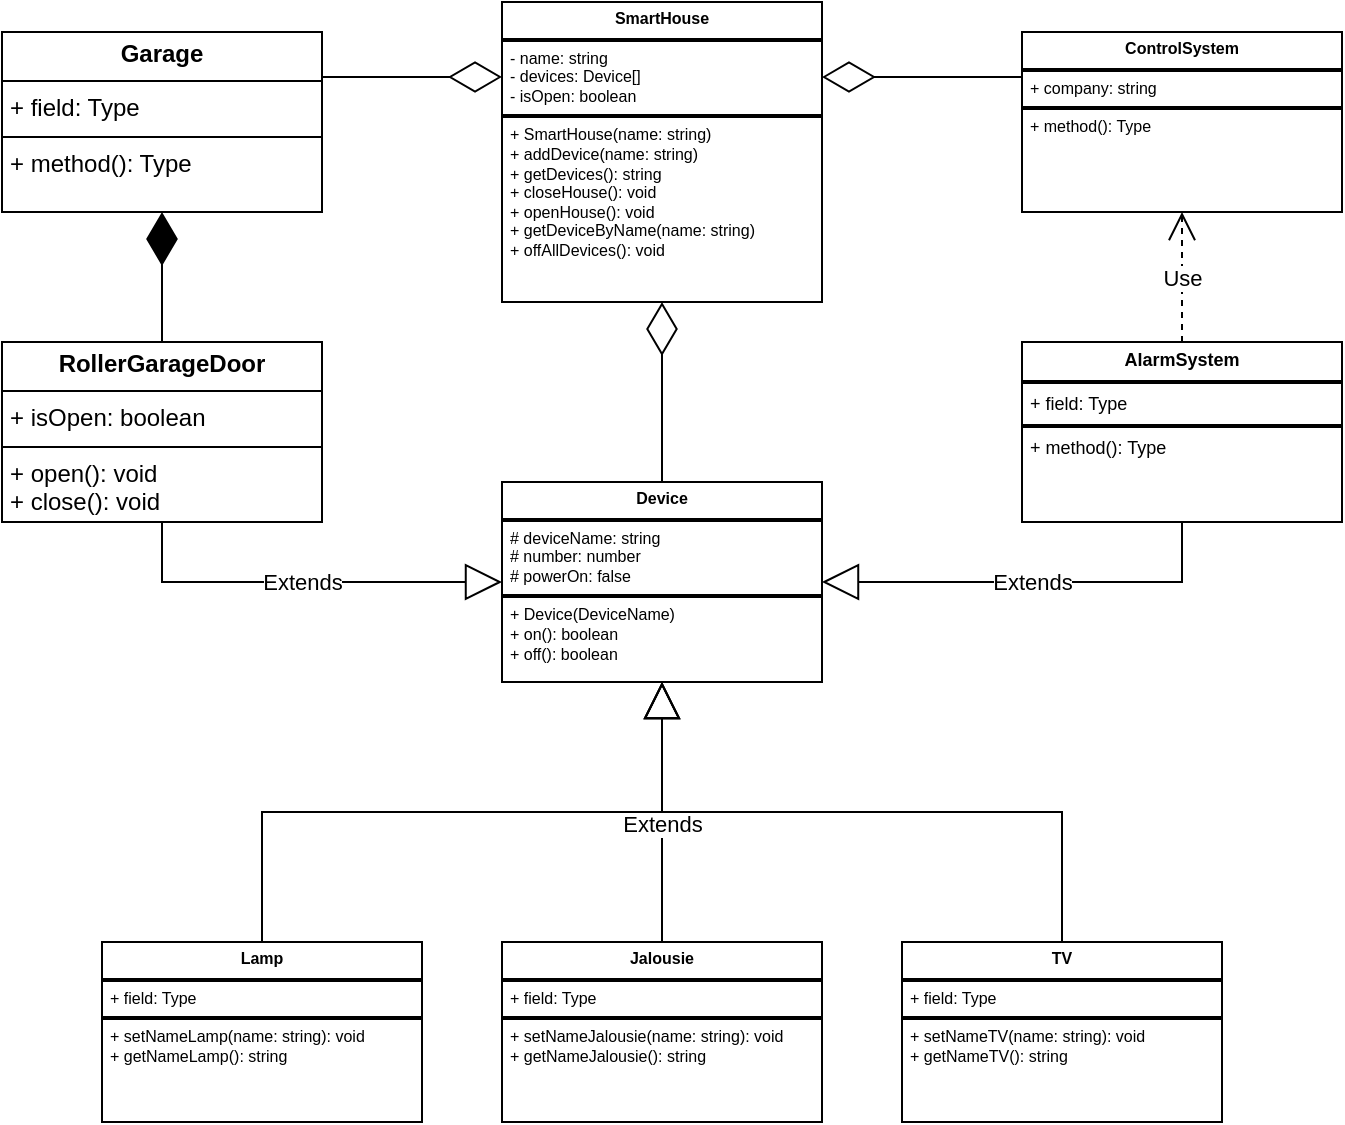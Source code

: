 <mxfile version="24.2.7" type="device">
  <diagram name="Страница — 1" id="bERqnaUpnix3Bu8-cO2g">
    <mxGraphModel dx="819" dy="454" grid="1" gridSize="10" guides="1" tooltips="1" connect="1" arrows="1" fold="1" page="1" pageScale="1" pageWidth="827" pageHeight="1169" background="#FFFFFF" math="0" shadow="0">
      <root>
        <mxCell id="0" />
        <mxCell id="1" parent="0" />
        <mxCell id="8Muu9q0Q0DCxU8LPVgdl-43" value="&lt;p style=&quot;margin: 4px 0px 0px; text-align: center; font-size: 8px;&quot;&gt;&lt;b style=&quot;font-size: 8px;&quot;&gt;SmartHouse&lt;/b&gt;&lt;/p&gt;&lt;hr style=&quot;border-style: solid; font-size: 8px;&quot;&gt;&lt;p style=&quot;margin: 0px 0px 0px 4px; font-size: 8px;&quot;&gt;&lt;font style=&quot;font-size: 8px;&quot;&gt;- name: string&lt;/font&gt;&lt;/p&gt;&lt;p style=&quot;margin: 0px 0px 0px 4px; font-size: 8px;&quot;&gt;&lt;font style=&quot;font-size: 8px;&quot;&gt;- devices: Device[]&lt;/font&gt;&lt;/p&gt;&lt;p style=&quot;margin: 0px 0px 0px 4px; font-size: 8px;&quot;&gt;&lt;font style=&quot;font-size: 8px;&quot;&gt;- isOpen: boolean&lt;/font&gt;&lt;/p&gt;&lt;hr style=&quot;border-style: solid; font-size: 8px;&quot;&gt;&lt;p style=&quot;margin: 0px 0px 0px 4px; font-size: 8px;&quot;&gt;+ SmartHouse(name: string)&lt;/p&gt;&lt;p style=&quot;margin: 0px 0px 0px 4px; font-size: 8px;&quot;&gt;+ addDevice(name: string)&lt;/p&gt;&lt;p style=&quot;margin: 0px 0px 0px 4px; font-size: 8px;&quot;&gt;+ getDevices(): string&lt;/p&gt;&lt;p style=&quot;margin: 0px 0px 0px 4px; font-size: 8px;&quot;&gt;+ closeHouse(): void&lt;/p&gt;&lt;p style=&quot;margin: 0px 0px 0px 4px; font-size: 8px;&quot;&gt;+ openHouse(): void&lt;/p&gt;&lt;p style=&quot;margin: 0px 0px 0px 4px; font-size: 8px;&quot;&gt;+ getDeviceByName(name: string)&lt;/p&gt;&lt;p style=&quot;margin: 0px 0px 0px 4px; font-size: 8px;&quot;&gt;+ offAllDevices(): void&lt;/p&gt;&lt;p style=&quot;margin: 0px 0px 0px 4px; font-size: 8px;&quot;&gt;&lt;br&gt;&lt;/p&gt;" style="verticalAlign=top;align=left;overflow=fill;html=1;whiteSpace=wrap;fillColor=none;fontSize=8;" vertex="1" parent="1">
          <mxGeometry x="350" y="230" width="160" height="150" as="geometry" />
        </mxCell>
        <mxCell id="8Muu9q0Q0DCxU8LPVgdl-45" value="&lt;p style=&quot;margin: 4px 0px 0px; text-align: center; font-size: 8px;&quot;&gt;&lt;b&gt;Device&lt;/b&gt;&lt;/p&gt;&lt;hr style=&quot;border-style: solid; font-size: 8px;&quot;&gt;&lt;p style=&quot;margin: 0px 0px 0px 4px; font-size: 8px;&quot;&gt;&lt;font style=&quot;font-size: 8px;&quot;&gt;# deviceName: string&lt;/font&gt;&lt;/p&gt;&lt;p style=&quot;margin: 0px 0px 0px 4px; font-size: 8px;&quot;&gt;&lt;font style=&quot;font-size: 8px;&quot;&gt;# number: number&lt;/font&gt;&lt;/p&gt;&lt;p style=&quot;margin: 0px 0px 0px 4px; font-size: 8px;&quot;&gt;&lt;font style=&quot;font-size: 8px;&quot;&gt;# powerOn: false&lt;/font&gt;&lt;span style=&quot;background-color: initial;&quot;&gt;&amp;nbsp;&lt;/span&gt;&lt;/p&gt;&lt;hr style=&quot;border-style: solid; font-size: 8px;&quot;&gt;&lt;p style=&quot;margin: 0px 0px 0px 4px; font-size: 8px;&quot;&gt;&lt;font style=&quot;font-size: 8px;&quot;&gt;+ Device(DeviceName)&lt;br&gt;+ on(): boolean&lt;/font&gt;&lt;/p&gt;&lt;p style=&quot;margin: 0px 0px 0px 4px; font-size: 8px;&quot;&gt;&lt;font style=&quot;font-size: 8px;&quot;&gt;+ off(): boolean&lt;/font&gt;&lt;/p&gt;&lt;p style=&quot;margin: 0px 0px 0px 4px; font-size: 8px;&quot;&gt;&lt;font style=&quot;font-size: 8px;&quot;&gt;&lt;br&gt;&lt;/font&gt;&lt;/p&gt;" style="verticalAlign=top;align=left;overflow=fill;html=1;whiteSpace=wrap;fillColor=none;fontSize=8;" vertex="1" parent="1">
          <mxGeometry x="350" y="470" width="160" height="100" as="geometry" />
        </mxCell>
        <mxCell id="8Muu9q0Q0DCxU8LPVgdl-51" value="&lt;p style=&quot;margin: 4px 0px 0px; text-align: center; font-size: 8px;&quot;&gt;&lt;b style=&quot;font-size: 8px;&quot;&gt;Jalousie&lt;/b&gt;&lt;/p&gt;&lt;hr style=&quot;border-style: solid; font-size: 8px;&quot;&gt;&lt;p style=&quot;margin: 0px 0px 0px 4px; font-size: 8px;&quot;&gt;+ field: Type&lt;/p&gt;&lt;hr style=&quot;border-style: solid; font-size: 8px;&quot;&gt;&lt;p style=&quot;margin: 0px 0px 0px 4px; font-size: 8px;&quot;&gt;+ setNameJalousie(name: string): void&lt;/p&gt;&lt;p style=&quot;margin: 0px 0px 0px 4px; font-size: 8px;&quot;&gt;+ getNameJalousie(): string&lt;br&gt;&lt;/p&gt;" style="verticalAlign=top;align=left;overflow=fill;html=1;whiteSpace=wrap;fillColor=none;fontSize=8;" vertex="1" parent="1">
          <mxGeometry x="350" y="700" width="160" height="90" as="geometry" />
        </mxCell>
        <mxCell id="8Muu9q0Q0DCxU8LPVgdl-52" value="&lt;p style=&quot;margin: 4px 0px 0px; text-align: center; font-size: 8px;&quot;&gt;&lt;b&gt;TV&lt;/b&gt;&lt;/p&gt;&lt;hr style=&quot;border-style: solid; font-size: 8px;&quot;&gt;&lt;p style=&quot;margin: 0px 0px 0px 4px; font-size: 8px;&quot;&gt;+ field: Type&lt;/p&gt;&lt;hr style=&quot;border-style: solid; font-size: 8px;&quot;&gt;&lt;p style=&quot;margin: 0px 0px 0px 4px; font-size: 8px;&quot;&gt;+ setNameTV(name: string): void&lt;/p&gt;&lt;p style=&quot;margin: 0px 0px 0px 4px; font-size: 8px;&quot;&gt;+ getNameTV(): string&lt;br&gt;&lt;/p&gt;" style="verticalAlign=top;align=left;overflow=fill;html=1;whiteSpace=wrap;fillColor=none;fontSize=8;" vertex="1" parent="1">
          <mxGeometry x="550" y="700" width="160" height="90" as="geometry" />
        </mxCell>
        <mxCell id="8Muu9q0Q0DCxU8LPVgdl-53" value="&lt;p style=&quot;margin: 4px 0px 0px; text-align: center; font-size: 8px;&quot;&gt;&lt;b style=&quot;font-size: 8px;&quot;&gt;Lamp&lt;/b&gt;&lt;/p&gt;&lt;hr style=&quot;border-style: solid; font-size: 8px;&quot;&gt;&lt;p style=&quot;margin: 0px 0px 0px 4px; font-size: 8px;&quot;&gt;+ field: Type&lt;/p&gt;&lt;hr style=&quot;border-style: solid; font-size: 8px;&quot;&gt;&lt;p style=&quot;margin: 0px 0px 0px 4px; font-size: 8px;&quot;&gt;+ setNameLamp(name: string): void&lt;/p&gt;&lt;p style=&quot;margin: 0px 0px 0px 4px; font-size: 8px;&quot;&gt;+ getNameLamp(): string&lt;br&gt;&lt;/p&gt;" style="verticalAlign=top;align=left;overflow=fill;html=1;whiteSpace=wrap;fillColor=none;fontSize=8;" vertex="1" parent="1">
          <mxGeometry x="150" y="700" width="160" height="90" as="geometry" />
        </mxCell>
        <mxCell id="8Muu9q0Q0DCxU8LPVgdl-50" value="Extends" style="endArrow=block;endSize=16;endFill=0;html=1;rounded=0;entryX=0.5;entryY=1;entryDx=0;entryDy=0;exitX=0.5;exitY=0;exitDx=0;exitDy=0;" edge="1" parent="1" source="8Muu9q0Q0DCxU8LPVgdl-51" target="8Muu9q0Q0DCxU8LPVgdl-45">
          <mxGeometry x="-0.091" width="160" relative="1" as="geometry">
            <mxPoint x="430" y="680" as="sourcePoint" />
            <mxPoint x="420" y="740" as="targetPoint" />
            <mxPoint as="offset" />
          </mxGeometry>
        </mxCell>
        <mxCell id="8Muu9q0Q0DCxU8LPVgdl-60" value="" style="endArrow=diamondThin;endFill=0;endSize=24;html=1;rounded=0;entryX=0.5;entryY=1;entryDx=0;entryDy=0;exitX=0.5;exitY=0;exitDx=0;exitDy=0;" edge="1" parent="1" source="8Muu9q0Q0DCxU8LPVgdl-45" target="8Muu9q0Q0DCxU8LPVgdl-43">
          <mxGeometry width="160" relative="1" as="geometry">
            <mxPoint x="280" y="450" as="sourcePoint" />
            <mxPoint x="440" y="450" as="targetPoint" />
          </mxGeometry>
        </mxCell>
        <mxCell id="8Muu9q0Q0DCxU8LPVgdl-67" value="&lt;p style=&quot;margin: 4px 0px 0px; text-align: center; font-size: 8px;&quot;&gt;&lt;b&gt;ControlSystem&lt;/b&gt;&lt;/p&gt;&lt;hr style=&quot;border-style: solid; font-size: 8px;&quot;&gt;&lt;p style=&quot;margin: 0px 0px 0px 4px; font-size: 8px;&quot;&gt;+ company: string&lt;/p&gt;&lt;hr style=&quot;border-style: solid; font-size: 8px;&quot;&gt;&lt;p style=&quot;margin: 0px 0px 0px 4px; font-size: 8px;&quot;&gt;+ method(): Type&lt;/p&gt;" style="verticalAlign=top;align=left;overflow=fill;html=1;whiteSpace=wrap;fillColor=none;fontSize=8;" vertex="1" parent="1">
          <mxGeometry x="610" y="245" width="160" height="90" as="geometry" />
        </mxCell>
        <mxCell id="8Muu9q0Q0DCxU8LPVgdl-68" value="&lt;p style=&quot;margin: 4px 0px 0px; text-align: center; font-size: 9px;&quot;&gt;&lt;b style=&quot;font-size: 9px;&quot;&gt;AlarmSystem&lt;/b&gt;&lt;/p&gt;&lt;hr style=&quot;border-style: solid; font-size: 9px;&quot;&gt;&lt;p style=&quot;margin: 0px 0px 0px 4px; font-size: 9px;&quot;&gt;+ field: Type&lt;/p&gt;&lt;hr style=&quot;border-style: solid; font-size: 9px;&quot;&gt;&lt;p style=&quot;margin: 0px 0px 0px 4px; font-size: 9px;&quot;&gt;+ method(): Type&lt;/p&gt;" style="verticalAlign=top;align=left;overflow=fill;html=1;whiteSpace=wrap;fillColor=none;fontSize=9;" vertex="1" parent="1">
          <mxGeometry x="610" y="400" width="160" height="90" as="geometry" />
        </mxCell>
        <mxCell id="8Muu9q0Q0DCxU8LPVgdl-71" value="Extends" style="endArrow=block;endSize=16;endFill=0;html=1;rounded=0;exitX=0.5;exitY=1;exitDx=0;exitDy=0;entryX=1;entryY=0.5;entryDx=0;entryDy=0;edgeStyle=orthogonalEdgeStyle;" edge="1" parent="1" source="8Muu9q0Q0DCxU8LPVgdl-68" target="8Muu9q0Q0DCxU8LPVgdl-45">
          <mxGeometry width="160" relative="1" as="geometry">
            <mxPoint x="590" y="570" as="sourcePoint" />
            <mxPoint x="750" y="570" as="targetPoint" />
          </mxGeometry>
        </mxCell>
        <mxCell id="8Muu9q0Q0DCxU8LPVgdl-72" value="" style="endArrow=diamondThin;endFill=0;endSize=24;html=1;rounded=0;exitX=0;exitY=0.25;exitDx=0;exitDy=0;entryX=1;entryY=0.25;entryDx=0;entryDy=0;" edge="1" parent="1" source="8Muu9q0Q0DCxU8LPVgdl-67" target="8Muu9q0Q0DCxU8LPVgdl-43">
          <mxGeometry width="160" relative="1" as="geometry">
            <mxPoint x="640" y="340" as="sourcePoint" />
            <mxPoint x="800" y="340" as="targetPoint" />
          </mxGeometry>
        </mxCell>
        <mxCell id="8Muu9q0Q0DCxU8LPVgdl-73" value="&lt;p style=&quot;margin:0px;margin-top:4px;text-align:center;&quot;&gt;&lt;b&gt;Garage&lt;/b&gt;&lt;/p&gt;&lt;hr size=&quot;1&quot; style=&quot;border-style:solid;&quot;&gt;&lt;p style=&quot;margin:0px;margin-left:4px;&quot;&gt;+ field: Type&lt;/p&gt;&lt;hr size=&quot;1&quot; style=&quot;border-style:solid;&quot;&gt;&lt;p style=&quot;margin:0px;margin-left:4px;&quot;&gt;+ method(): Type&lt;/p&gt;" style="verticalAlign=top;align=left;overflow=fill;html=1;whiteSpace=wrap;fillColor=none;" vertex="1" parent="1">
          <mxGeometry x="100" y="245" width="160" height="90" as="geometry" />
        </mxCell>
        <mxCell id="8Muu9q0Q0DCxU8LPVgdl-74" value="" style="endArrow=diamondThin;endFill=0;endSize=24;html=1;rounded=0;exitX=1;exitY=0.25;exitDx=0;exitDy=0;entryX=0;entryY=0.25;entryDx=0;entryDy=0;" edge="1" parent="1" source="8Muu9q0Q0DCxU8LPVgdl-73" target="8Muu9q0Q0DCxU8LPVgdl-43">
          <mxGeometry width="160" relative="1" as="geometry">
            <mxPoint x="220" y="310" as="sourcePoint" />
            <mxPoint x="380" y="310" as="targetPoint" />
          </mxGeometry>
        </mxCell>
        <mxCell id="8Muu9q0Q0DCxU8LPVgdl-75" value="&lt;p style=&quot;margin:0px;margin-top:4px;text-align:center;&quot;&gt;&lt;b&gt;RollerGarageDoor&lt;/b&gt;&lt;br&gt;&lt;/p&gt;&lt;hr size=&quot;1&quot; style=&quot;border-style:solid;&quot;&gt;&lt;p style=&quot;margin:0px;margin-left:4px;&quot;&gt;+ isOpen: boolean&lt;/p&gt;&lt;hr size=&quot;1&quot; style=&quot;border-style:solid;&quot;&gt;&lt;p style=&quot;margin:0px;margin-left:4px;&quot;&gt;+ open(): void&lt;/p&gt;&lt;p style=&quot;margin:0px;margin-left:4px;&quot;&gt;+ close(): void&lt;/p&gt;" style="verticalAlign=top;align=left;overflow=fill;html=1;whiteSpace=wrap;fillColor=none;" vertex="1" parent="1">
          <mxGeometry x="100" y="400" width="160" height="90" as="geometry" />
        </mxCell>
        <mxCell id="8Muu9q0Q0DCxU8LPVgdl-79" value="" style="endArrow=diamondThin;endFill=1;endSize=24;html=1;rounded=0;exitX=0.5;exitY=0;exitDx=0;exitDy=0;entryX=0.5;entryY=1;entryDx=0;entryDy=0;" edge="1" parent="1" source="8Muu9q0Q0DCxU8LPVgdl-75" target="8Muu9q0Q0DCxU8LPVgdl-73">
          <mxGeometry width="160" relative="1" as="geometry">
            <mxPoint x="220" y="350" as="sourcePoint" />
            <mxPoint x="380" y="350" as="targetPoint" />
          </mxGeometry>
        </mxCell>
        <mxCell id="8Muu9q0Q0DCxU8LPVgdl-82" value="Extends" style="endArrow=block;endSize=16;endFill=0;html=1;rounded=0;exitX=0.5;exitY=1;exitDx=0;exitDy=0;entryX=0;entryY=0.5;entryDx=0;entryDy=0;edgeStyle=orthogonalEdgeStyle;" edge="1" parent="1" source="8Muu9q0Q0DCxU8LPVgdl-75" target="8Muu9q0Q0DCxU8LPVgdl-45">
          <mxGeometry width="160" relative="1" as="geometry">
            <mxPoint x="180" y="540" as="sourcePoint" />
            <mxPoint x="340" y="540" as="targetPoint" />
          </mxGeometry>
        </mxCell>
        <mxCell id="8Muu9q0Q0DCxU8LPVgdl-87" value="Extends" style="endArrow=block;endSize=16;endFill=0;html=1;rounded=0;exitX=0.5;exitY=0;exitDx=0;exitDy=0;entryX=0.5;entryY=1;entryDx=0;entryDy=0;edgeStyle=orthogonalEdgeStyle;fontColor=none;noLabel=1;" edge="1" parent="1" source="8Muu9q0Q0DCxU8LPVgdl-52" target="8Muu9q0Q0DCxU8LPVgdl-45">
          <mxGeometry width="160" relative="1" as="geometry">
            <mxPoint x="390" y="680" as="sourcePoint" />
            <mxPoint x="550" y="680" as="targetPoint" />
          </mxGeometry>
        </mxCell>
        <mxCell id="8Muu9q0Q0DCxU8LPVgdl-88" value="Extends" style="endArrow=block;endSize=16;endFill=0;html=1;rounded=0;exitX=0.5;exitY=0;exitDx=0;exitDy=0;entryX=0.5;entryY=1;entryDx=0;entryDy=0;edgeStyle=orthogonalEdgeStyle;fontColor=none;noLabel=1;" edge="1" parent="1" source="8Muu9q0Q0DCxU8LPVgdl-53" target="8Muu9q0Q0DCxU8LPVgdl-45">
          <mxGeometry width="160" relative="1" as="geometry">
            <mxPoint x="400" y="690" as="sourcePoint" />
            <mxPoint x="560" y="690" as="targetPoint" />
          </mxGeometry>
        </mxCell>
        <mxCell id="8Muu9q0Q0DCxU8LPVgdl-89" value="Use" style="endArrow=open;endSize=12;dashed=1;html=1;rounded=0;exitX=0.5;exitY=0;exitDx=0;exitDy=0;entryX=0.5;entryY=1;entryDx=0;entryDy=0;" edge="1" parent="1" source="8Muu9q0Q0DCxU8LPVgdl-68" target="8Muu9q0Q0DCxU8LPVgdl-67">
          <mxGeometry width="160" relative="1" as="geometry">
            <mxPoint x="420" y="390" as="sourcePoint" />
            <mxPoint x="580" y="390" as="targetPoint" />
          </mxGeometry>
        </mxCell>
      </root>
    </mxGraphModel>
  </diagram>
</mxfile>

